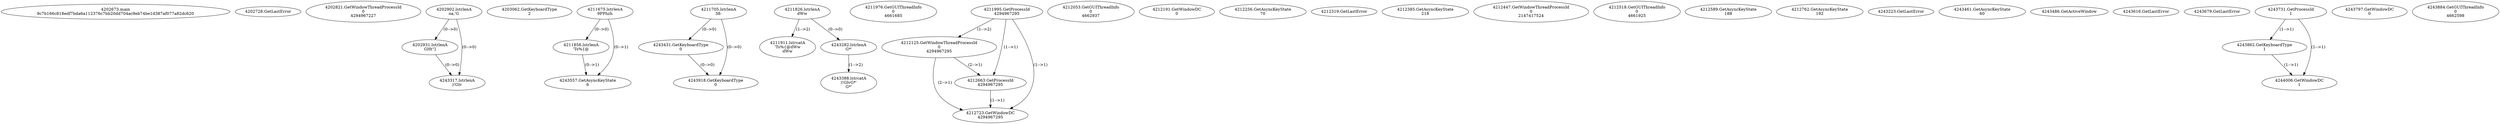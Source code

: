 // Global SCDG with merge call
digraph {
	0 [label="4202673.main
9c7b166c818edf7bda6a112376c7bb20dd704ac9eb74be1d387af077a82dc620"]
	1 [label="4202728.GetLastError
"]
	2 [label="4202821.GetWindowThreadProcessId
0
4294967227"]
	3 [label="4202902.lstrlenA
oa,'G"]
	4 [label="4202931.lstrlenA
GHt\"]"]
	3 -> 4 [label="(0-->0)"]
	5 [label="4203062.GetKeyboardType
2"]
	6 [label="4211675.lstrlenA
9PPhzh"]
	7 [label="4211705.lstrlenA
\38-"]
	8 [label="4211826.lstrlenA
dWw"]
	9 [label="4211856.lstrlenA
'Ts%{@"]
	6 -> 9 [label="(0-->0)"]
	10 [label="4211911.lstrcatA
'Ts%{@dWw
dWw"]
	8 -> 10 [label="(1-->2)"]
	11 [label="4211976.GetGUIThreadInfo
0
4661685"]
	12 [label="4211995.GetProcessId
4294967295"]
	13 [label="4212053.GetGUIThreadInfo
0
4662937"]
	14 [label="4212125.GetWindowThreadProcessId
0
4294967295"]
	12 -> 14 [label="(1-->2)"]
	15 [label="4212191.GetWindowDC
0"]
	16 [label="4212256.GetAsyncKeyState
70"]
	17 [label="4212319.GetLastError
"]
	18 [label="4212385.GetAsyncKeyState
218"]
	19 [label="4212447.GetWindowThreadProcessId
0
2147417524"]
	20 [label="4212518.GetGUIThreadInfo
0
4661925"]
	21 [label="4212589.GetAsyncKeyState
188"]
	22 [label="4212663.GetProcessId
4294967295"]
	12 -> 22 [label="(1-->1)"]
	14 -> 22 [label="(2-->1)"]
	23 [label="4212723.GetWindowDC
4294967295"]
	12 -> 23 [label="(1-->1)"]
	14 -> 23 [label="(2-->1)"]
	22 -> 23 [label="(1-->1)"]
	24 [label="4212762.GetAsyncKeyState
192"]
	25 [label="4243223.GetLastError
"]
	26 [label="4243282.lstrlenA
G*'"]
	8 -> 26 [label="(0-->0)"]
	27 [label="4243317.lstrlenA
)!Glv"]
	3 -> 27 [label="(0-->0)"]
	4 -> 27 [label="(0-->0)"]
	28 [label="4243388.lstrcatA
)!GlvG*'
G*'"]
	26 -> 28 [label="(1-->2)"]
	29 [label="4243431.GetKeyboardType
0"]
	7 -> 29 [label="(0-->0)"]
	30 [label="4243461.GetAsyncKeyState
60"]
	31 [label="4243486.GetActiveWindow
"]
	32 [label="4243557.GetAsyncKeyState
6"]
	6 -> 32 [label="(0-->1)"]
	9 -> 32 [label="(0-->1)"]
	33 [label="4243616.GetLastError
"]
	34 [label="4243679.GetLastError
"]
	35 [label="4243731.GetProcessId
1"]
	36 [label="4243797.GetWindowDC
0"]
	37 [label="4243862.GetKeyboardType
1"]
	35 -> 37 [label="(1-->1)"]
	38 [label="4243884.GetGUIThreadInfo
0
4662598"]
	39 [label="4243918.GetKeyboardType
0"]
	7 -> 39 [label="(0-->0)"]
	29 -> 39 [label="(0-->0)"]
	40 [label="4244006.GetWindowDC
1"]
	35 -> 40 [label="(1-->1)"]
	37 -> 40 [label="(1-->1)"]
}
